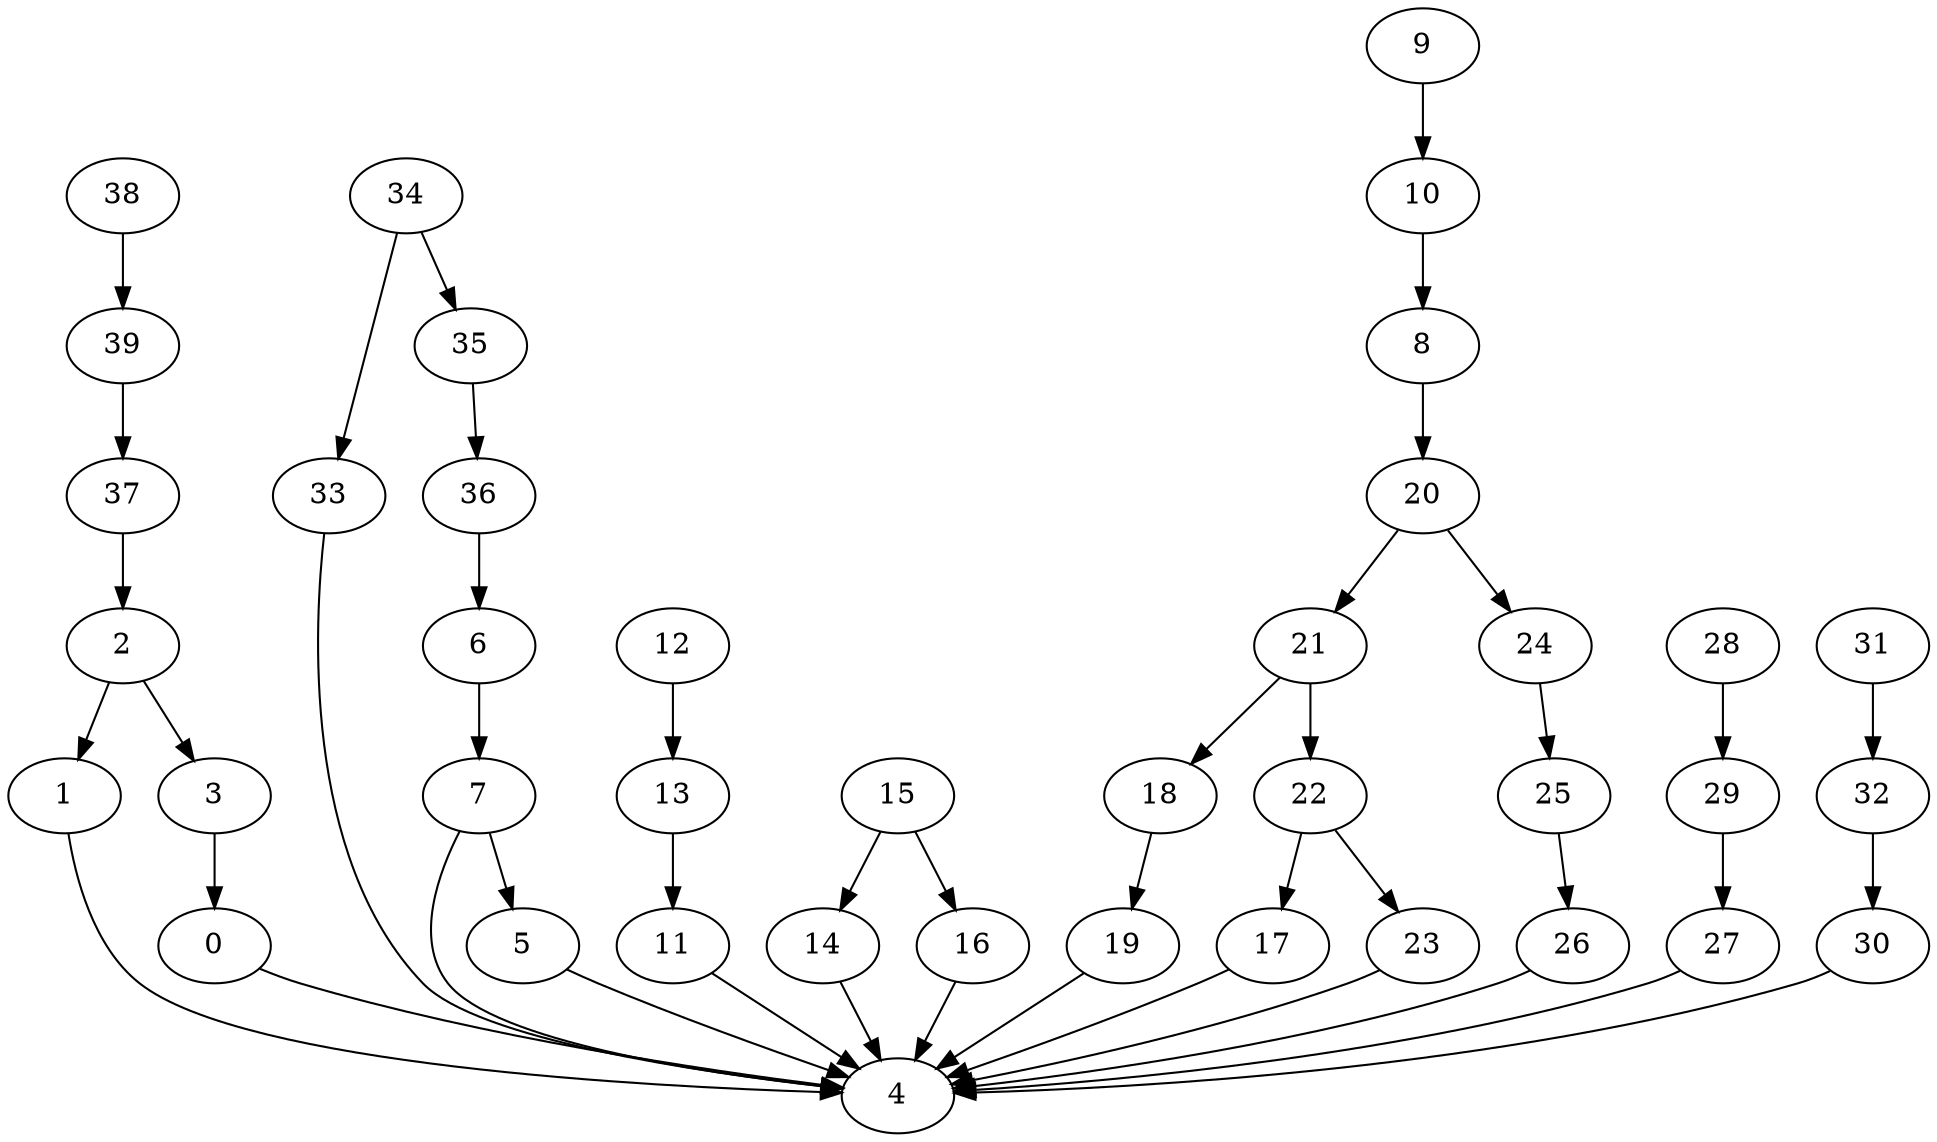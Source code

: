strict digraph  {
0 [exec=167];
1 [exec=174];
2 [exec=166];
3 [exec=149];
4 [exec=55];
5 [exec=118];
6 [exec=183];
7 [exec=154];
8 [exec=186];
9 [exec=130];
10 [exec=141];
11 [exec=126];
12 [exec=79];
13 [exec=53];
14 [exec=183];
15 [exec=184];
16 [exec=142];
17 [exec=66];
18 [exec=98];
19 [exec=54];
20 [exec=85];
21 [exec=137];
22 [exec=148];
23 [exec=196];
24 [exec=80];
25 [exec=126];
26 [exec=139];
27 [exec=198];
28 [exec=94];
29 [exec=95];
30 [exec=177];
31 [exec=171];
32 [exec=89];
33 [exec=100];
34 [exec=62];
35 [exec=164];
36 [exec=78];
37 [exec=144];
38 [exec=146];
39 [exec=199];
0 -> 4  [comm=17];
1 -> 4  [comm=7];
2 -> 3  [comm=10];
2 -> 1  [comm=18];
3 -> 0  [comm=6];
5 -> 4  [comm=9];
6 -> 7  [comm=5];
7 -> 4  [comm=11];
7 -> 5  [comm=13];
8 -> 20  [comm=7];
9 -> 10  [comm=8];
10 -> 8  [comm=19];
11 -> 4  [comm=19];
12 -> 13  [comm=14];
13 -> 11  [comm=7];
14 -> 4  [comm=9];
15 -> 16  [comm=16];
15 -> 14  [comm=7];
16 -> 4  [comm=15];
17 -> 4  [comm=6];
18 -> 19  [comm=7];
19 -> 4  [comm=9];
20 -> 21  [comm=16];
20 -> 24  [comm=7];
21 -> 22  [comm=12];
21 -> 18  [comm=6];
22 -> 23  [comm=15];
22 -> 17  [comm=12];
23 -> 4  [comm=14];
24 -> 25  [comm=16];
25 -> 26  [comm=15];
26 -> 4  [comm=7];
27 -> 4  [comm=8];
28 -> 29  [comm=16];
29 -> 27  [comm=18];
30 -> 4  [comm=10];
31 -> 32  [comm=10];
32 -> 30  [comm=13];
33 -> 4  [comm=17];
34 -> 35  [comm=9];
34 -> 33  [comm=18];
35 -> 36  [comm=7];
36 -> 6  [comm=8];
37 -> 2  [comm=12];
38 -> 39  [comm=7];
39 -> 37  [comm=14];
}
